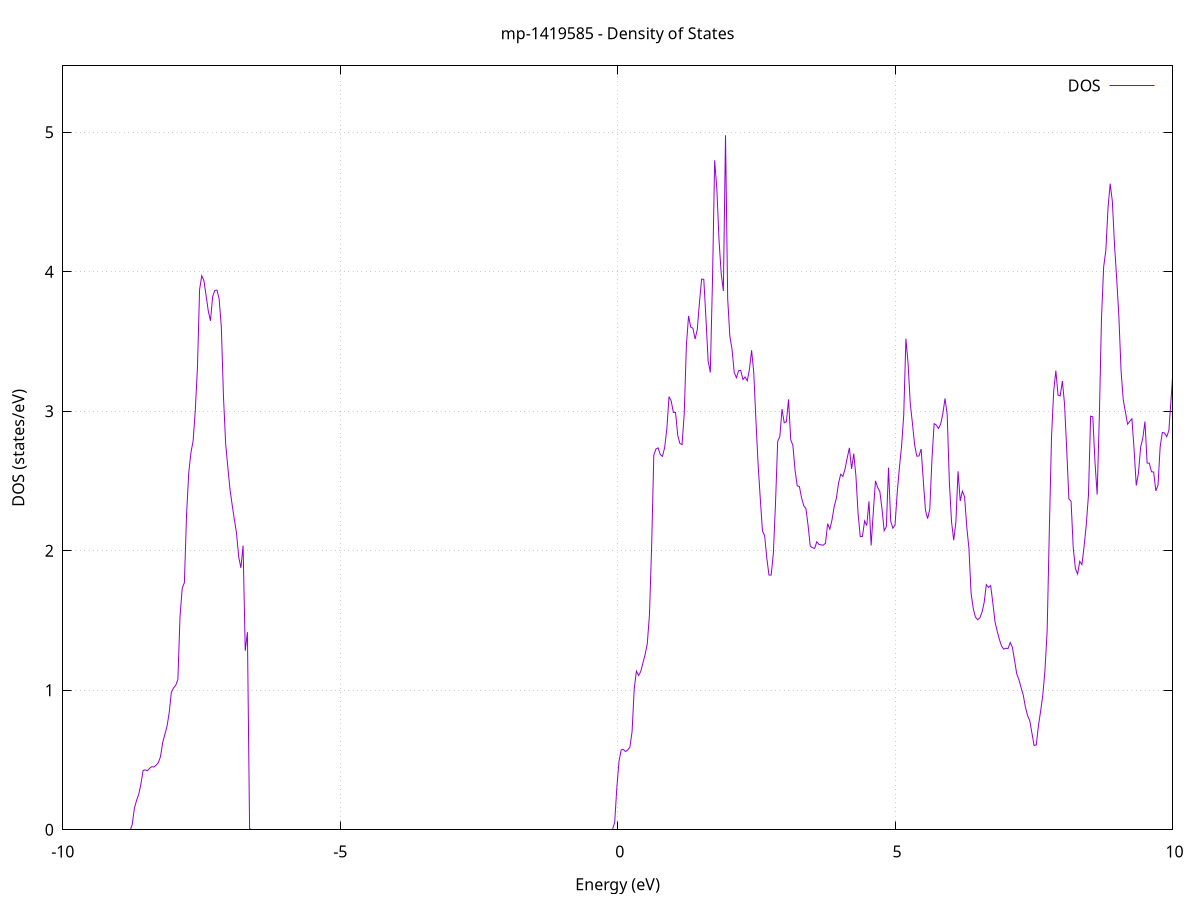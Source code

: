 set title 'mp-1419585 - Density of States'
set xlabel 'Energy (eV)'
set ylabel 'DOS (states/eV)'
set grid
set xrange [-10:10]
set yrange [0:5.475]
set xzeroaxis lt -1
set terminal png size 800,600
set output 'mp-1419585_dos_gnuplot.png'
plot '-' using 1:2 with lines title 'DOS'
-32.640600 0.000000
-32.601500 0.000000
-32.562300 0.000000
-32.523100 0.000000
-32.484000 0.000000
-32.444800 0.000000
-32.405600 0.000000
-32.366500 0.000000
-32.327300 0.000000
-32.288100 0.000000
-32.248900 0.000000
-32.209800 0.000000
-32.170600 0.000000
-32.131400 0.000000
-32.092300 0.000000
-32.053100 0.000000
-32.013900 0.000000
-31.974800 0.000000
-31.935600 0.000000
-31.896400 0.000000
-31.857300 0.000000
-31.818100 0.000000
-31.778900 0.000000
-31.739800 0.000000
-31.700600 0.000000
-31.661400 0.000000
-31.622300 0.000000
-31.583100 0.000000
-31.543900 0.000000
-31.504800 0.000000
-31.465600 0.000000
-31.426400 0.000000
-31.387300 0.000000
-31.348100 0.000000
-31.308900 0.000000
-31.269800 0.000000
-31.230600 0.000000
-31.191400 0.000000
-31.152300 0.000000
-31.113100 0.000000
-31.073900 0.000000
-31.034800 0.000000
-30.995600 0.000000
-30.956400 0.000000
-30.917300 0.000000
-30.878100 0.000000
-30.838900 0.000000
-30.799800 0.000000
-30.760600 0.000000
-30.721400 0.000000
-30.682200 0.000000
-30.643100 0.000000
-30.603900 0.000000
-30.564700 0.000000
-30.525600 0.000000
-30.486400 0.000000
-30.447200 0.000000
-30.408100 0.000000
-30.368900 0.000000
-30.329700 0.000000
-30.290600 0.000000
-30.251400 0.000000
-30.212200 0.000000
-30.173100 0.000000
-30.133900 0.000000
-30.094700 0.000000
-30.055600 0.000000
-30.016400 0.000000
-29.977200 0.000000
-29.938100 0.000000
-29.898900 0.000000
-29.859700 0.000000
-29.820600 0.000000
-29.781400 0.000000
-29.742200 0.000000
-29.703100 0.000000
-29.663900 0.000000
-29.624700 0.000000
-29.585600 0.000000
-29.546400 0.000000
-29.507200 0.000000
-29.468100 0.000000
-29.428900 0.000000
-29.389700 0.000000
-29.350600 0.000000
-29.311400 0.000000
-29.272200 0.000000
-29.233100 0.000000
-29.193900 0.000000
-29.154700 0.000000
-29.115500 0.000000
-29.076400 5.449100
-29.037200 4.206300
-28.998000 4.282400
-28.958900 9.126500
-28.919700 15.702300
-28.880500 15.438900
-28.841400 25.569400
-28.802200 13.780600
-28.763000 6.692200
-28.723900 17.387400
-28.684700 11.819900
-28.645500 6.461700
-28.606400 8.630600
-28.567200 8.125100
-28.528000 7.004800
-28.488900 7.208700
-28.449700 9.578500
-28.410500 7.187800
-28.371400 8.306700
-28.332200 8.435400
-28.293000 10.496800
-28.253900 11.407300
-28.214700 10.687500
-28.175500 9.408100
-28.136400 5.912200
-28.097200 5.139300
-28.058000 0.000000
-28.018900 0.000000
-27.979700 0.000000
-27.940500 0.000000
-27.901400 0.000000
-27.862200 14.142500
-27.823000 40.650800
-27.783900 13.779300
-27.744700 0.000000
-27.705500 0.000000
-27.666400 0.000000
-27.627200 0.000000
-27.588000 0.000000
-27.548800 0.000000
-27.509700 0.000000
-27.470500 0.000000
-27.431300 0.000000
-27.392200 0.000000
-27.353000 0.000000
-27.313800 0.000000
-27.274700 0.000000
-27.235500 0.000000
-27.196300 0.000000
-27.157200 0.000000
-27.118000 0.000000
-27.078800 0.000000
-27.039700 0.000000
-27.000500 0.000000
-26.961300 0.000000
-26.922200 0.000000
-26.883000 0.000000
-26.843800 0.000000
-26.804700 0.000000
-26.765500 0.000000
-26.726300 0.000000
-26.687200 0.000000
-26.648000 0.000000
-26.608800 0.000000
-26.569700 0.000000
-26.530500 0.000000
-26.491300 0.000000
-26.452200 0.000000
-26.413000 0.000000
-26.373800 0.000000
-26.334700 0.000000
-26.295500 0.000000
-26.256300 0.000000
-26.217200 0.000000
-26.178000 0.000000
-26.138800 0.000000
-26.099700 0.000000
-26.060500 0.000000
-26.021300 0.000000
-25.982200 0.000000
-25.943000 0.000000
-25.903800 0.000000
-25.864600 0.000000
-25.825500 0.000000
-25.786300 0.000000
-25.747100 0.000000
-25.708000 0.000000
-25.668800 0.000000
-25.629600 0.000000
-25.590500 0.000000
-25.551300 0.000000
-25.512100 0.000000
-25.473000 0.000000
-25.433800 0.000000
-25.394600 0.000000
-25.355500 0.000000
-25.316300 0.000000
-25.277100 0.000000
-25.238000 0.000000
-25.198800 0.000000
-25.159600 0.000000
-25.120500 0.000000
-25.081300 0.000000
-25.042100 0.000000
-25.003000 0.000000
-24.963800 0.000000
-24.924600 0.000000
-24.885500 0.000000
-24.846300 0.000000
-24.807100 0.000000
-24.768000 0.000000
-24.728800 0.000000
-24.689600 0.000000
-24.650500 0.000000
-24.611300 0.000000
-24.572100 0.000000
-24.533000 0.000000
-24.493800 0.000000
-24.454600 0.000000
-24.415500 0.000000
-24.376300 0.000000
-24.337100 0.000000
-24.297900 0.000000
-24.258800 0.000000
-24.219600 0.000000
-24.180400 0.000000
-24.141300 0.000000
-24.102100 0.000000
-24.062900 0.000000
-24.023800 0.000000
-23.984600 0.000000
-23.945400 0.000000
-23.906300 0.000000
-23.867100 0.000000
-23.827900 0.000000
-23.788800 0.000000
-23.749600 0.000000
-23.710400 0.000000
-23.671300 0.000000
-23.632100 0.000000
-23.592900 0.000000
-23.553800 0.000000
-23.514600 0.000000
-23.475400 0.000000
-23.436300 0.000000
-23.397100 0.000000
-23.357900 0.000000
-23.318800 0.000000
-23.279600 0.000000
-23.240400 0.000000
-23.201300 0.000000
-23.162100 0.000000
-23.122900 0.000000
-23.083800 0.000000
-23.044600 0.000000
-23.005400 0.000000
-22.966300 0.000000
-22.927100 0.000000
-22.887900 0.000000
-22.848800 0.000000
-22.809600 0.000000
-22.770400 0.000000
-22.731200 0.000000
-22.692100 0.000000
-22.652900 0.000000
-22.613700 0.000000
-22.574600 0.000000
-22.535400 0.000000
-22.496200 0.000000
-22.457100 0.000000
-22.417900 0.000000
-22.378700 0.000000
-22.339600 0.000000
-22.300400 0.000000
-22.261200 0.000000
-22.222100 0.000000
-22.182900 0.000000
-22.143700 0.000000
-22.104600 0.000000
-22.065400 0.000000
-22.026200 0.000000
-21.987100 0.000000
-21.947900 0.000000
-21.908700 0.000000
-21.869600 0.000000
-21.830400 0.000000
-21.791200 0.000000
-21.752100 0.000000
-21.712900 0.000000
-21.673700 0.000000
-21.634600 0.000000
-21.595400 0.000000
-21.556200 0.000000
-21.517100 0.000000
-21.477900 0.000000
-21.438700 0.000000
-21.399600 0.000000
-21.360400 0.000000
-21.321200 0.000000
-21.282100 0.000000
-21.242900 0.000000
-21.203700 0.000000
-21.164500 0.000000
-21.125400 0.000000
-21.086200 0.000000
-21.047000 0.000000
-21.007900 0.000000
-20.968700 0.000000
-20.929500 0.000000
-20.890400 0.000000
-20.851200 0.000000
-20.812000 0.000000
-20.772900 0.000000
-20.733700 0.000000
-20.694500 0.000000
-20.655400 0.000000
-20.616200 0.000000
-20.577000 0.000000
-20.537900 0.000000
-20.498700 0.000000
-20.459500 0.000000
-20.420400 0.000000
-20.381200 0.000000
-20.342000 0.000000
-20.302900 0.000000
-20.263700 0.000000
-20.224500 0.000000
-20.185400 0.000000
-20.146200 0.000000
-20.107000 0.000000
-20.067900 0.000000
-20.028700 0.000000
-19.989500 0.000000
-19.950400 0.000000
-19.911200 0.000000
-19.872000 0.000000
-19.832900 0.000000
-19.793700 0.000000
-19.754500 0.000000
-19.715400 0.000000
-19.676200 0.000000
-19.637000 0.000000
-19.597900 0.000000
-19.558700 0.000000
-19.519500 0.000000
-19.480300 0.000000
-19.441200 0.000000
-19.402000 0.000000
-19.362800 0.000000
-19.323700 0.000000
-19.284500 0.000000
-19.245300 0.000000
-19.206200 0.000000
-19.167000 0.000000
-19.127800 0.000000
-19.088700 0.000000
-19.049500 0.000000
-19.010300 0.000000
-18.971200 0.000000
-18.932000 0.000000
-18.892800 0.000000
-18.853700 0.000000
-18.814500 0.000000
-18.775300 0.000000
-18.736200 0.000000
-18.697000 0.000000
-18.657800 0.000000
-18.618700 0.000000
-18.579500 0.000000
-18.540300 0.000000
-18.501200 0.000000
-18.462000 0.000000
-18.422800 0.000000
-18.383700 0.000000
-18.344500 0.000000
-18.305300 0.000000
-18.266200 0.000000
-18.227000 0.000000
-18.187800 0.000000
-18.148700 0.000000
-18.109500 0.000000
-18.070300 0.000000
-18.031200 0.000000
-17.992000 0.000000
-17.952800 0.000000
-17.913600 0.000000
-17.874500 0.000000
-17.835300 0.000000
-17.796100 0.000000
-17.757000 0.000000
-17.717800 0.000000
-17.678600 0.000000
-17.639500 0.000000
-17.600300 0.000000
-17.561100 0.000000
-17.522000 0.000000
-17.482800 0.000000
-17.443600 0.000000
-17.404500 0.000000
-17.365300 0.000000
-17.326100 0.000000
-17.287000 0.000000
-17.247800 0.000000
-17.208600 0.000000
-17.169500 0.000000
-17.130300 0.000000
-17.091100 0.000000
-17.052000 0.000000
-17.012800 0.000000
-16.973600 0.000000
-16.934500 0.000000
-16.895300 0.000000
-16.856100 0.000000
-16.817000 0.000000
-16.777800 0.000000
-16.738600 0.000000
-16.699500 0.000000
-16.660300 0.000000
-16.621100 0.000000
-16.582000 0.000000
-16.542800 0.000000
-16.503600 0.000000
-16.464500 0.000000
-16.425300 0.000000
-16.386100 0.000000
-16.346900 0.000000
-16.307800 0.000000
-16.268600 0.000000
-16.229400 0.000000
-16.190300 0.000000
-16.151100 0.000000
-16.111900 0.000000
-16.072800 0.000000
-16.033600 0.000000
-15.994400 0.000000
-15.955300 0.000000
-15.916100 0.000000
-15.876900 0.000000
-15.837800 0.000000
-15.798600 0.000000
-15.759400 0.000000
-15.720300 0.000000
-15.681100 0.000000
-15.641900 0.000000
-15.602800 0.000000
-15.563600 0.000000
-15.524400 0.000000
-15.485300 0.000000
-15.446100 0.000000
-15.406900 0.000000
-15.367800 0.000000
-15.328600 0.000000
-15.289400 0.000000
-15.250300 0.000000
-15.211100 0.000000
-15.171900 0.000000
-15.132800 0.000000
-15.093600 0.000000
-15.054400 0.000000
-15.015300 0.000000
-14.976100 0.000000
-14.936900 0.000000
-14.897800 0.000000
-14.858600 0.000000
-14.819400 0.000000
-14.780300 0.000000
-14.741100 0.000000
-14.701900 0.000000
-14.662700 0.000000
-14.623600 0.000000
-14.584400 0.000000
-14.545200 0.000000
-14.506100 0.000000
-14.466900 0.000000
-14.427700 0.000000
-14.388600 0.000000
-14.349400 0.000000
-14.310200 0.000000
-14.271100 0.000000
-14.231900 0.000000
-14.192700 0.000000
-14.153600 0.000000
-14.114400 0.000000
-14.075200 0.000000
-14.036100 0.000000
-13.996900 0.000000
-13.957700 0.000000
-13.918600 0.000000
-13.879400 0.000000
-13.840200 0.000000
-13.801100 0.000000
-13.761900 0.000000
-13.722700 0.000000
-13.683600 0.000000
-13.644400 0.000000
-13.605200 0.000000
-13.566100 0.000000
-13.526900 0.000000
-13.487700 0.000000
-13.448600 0.000000
-13.409400 0.000000
-13.370200 0.000000
-13.331100 0.000000
-13.291900 0.000000
-13.252700 0.000000
-13.213600 0.000000
-13.174400 0.000000
-13.135200 0.000000
-13.096000 0.000000
-13.056900 0.000000
-13.017700 0.000000
-12.978500 0.000000
-12.939400 0.000000
-12.900200 0.000000
-12.861000 0.000000
-12.821900 0.000000
-12.782700 0.000000
-12.743500 0.000000
-12.704400 0.000000
-12.665200 0.000000
-12.626000 0.000000
-12.586900 0.000000
-12.547700 0.000000
-12.508500 0.000000
-12.469400 0.000000
-12.430200 0.000000
-12.391000 0.000000
-12.351900 0.000000
-12.312700 0.000000
-12.273500 0.000000
-12.234400 0.000000
-12.195200 0.000000
-12.156000 0.000000
-12.116900 0.000000
-12.077700 0.000000
-12.038500 0.000000
-11.999400 0.000000
-11.960200 0.000000
-11.921000 0.000000
-11.881900 0.000000
-11.842700 0.000000
-11.803500 0.000000
-11.764400 0.000000
-11.725200 0.000000
-11.686000 0.000000
-11.646900 0.000000
-11.607700 0.000000
-11.568500 0.000000
-11.529300 0.000000
-11.490200 0.000000
-11.451000 0.000000
-11.411800 0.000000
-11.372700 0.000000
-11.333500 0.000000
-11.294300 0.000000
-11.255200 0.000000
-11.216000 0.000000
-11.176800 0.000000
-11.137700 0.000000
-11.098500 0.000000
-11.059300 0.000000
-11.020200 0.000000
-10.981000 0.000000
-10.941800 0.000000
-10.902700 0.000000
-10.863500 0.000000
-10.824300 0.000000
-10.785200 0.000000
-10.746000 0.000000
-10.706800 0.000000
-10.667700 0.000000
-10.628500 0.000000
-10.589300 0.000000
-10.550200 0.000000
-10.511000 0.000000
-10.471800 0.000000
-10.432700 0.000000
-10.393500 0.000000
-10.354300 0.000000
-10.315200 0.000000
-10.276000 0.000000
-10.236800 0.000000
-10.197700 0.000000
-10.158500 0.000000
-10.119300 0.000000
-10.080200 0.000000
-10.041000 0.000000
-10.001800 0.000000
-9.962600 0.000000
-9.923500 0.000000
-9.884300 0.000000
-9.845100 0.000000
-9.806000 0.000000
-9.766800 0.000000
-9.727600 0.000000
-9.688500 0.000000
-9.649300 0.000000
-9.610100 0.000000
-9.571000 0.000000
-9.531800 0.000000
-9.492600 0.000000
-9.453500 0.000000
-9.414300 0.000000
-9.375100 0.000000
-9.336000 0.000000
-9.296800 0.000000
-9.257600 0.000000
-9.218500 0.000000
-9.179300 0.000000
-9.140100 0.000000
-9.101000 0.000000
-9.061800 0.000000
-9.022600 0.000000
-8.983500 0.000000
-8.944300 0.000000
-8.905100 0.000000
-8.866000 0.000000
-8.826800 0.000000
-8.787600 0.000000
-8.748500 0.038700
-8.709300 0.154900
-8.670100 0.210500
-8.631000 0.254900
-8.591800 0.327900
-8.552600 0.425600
-8.513500 0.429000
-8.474300 0.423000
-8.435100 0.440600
-8.396000 0.452100
-8.356800 0.450100
-8.317600 0.463000
-8.278400 0.480900
-8.239300 0.523400
-8.200100 0.625300
-8.160900 0.682700
-8.121800 0.741200
-8.082600 0.837800
-8.043400 0.986000
-8.004300 1.015100
-7.965100 1.035300
-7.925900 1.077100
-7.886800 1.531400
-7.847600 1.730800
-7.808400 1.771200
-7.769300 2.260900
-7.730100 2.558600
-7.690900 2.702500
-7.651800 2.785200
-7.612600 3.001200
-7.573400 3.308900
-7.534300 3.873900
-7.495100 3.971100
-7.455900 3.934300
-7.416800 3.828100
-7.377600 3.717200
-7.338400 3.648000
-7.299300 3.821400
-7.260100 3.865500
-7.220900 3.868200
-7.181800 3.804200
-7.142600 3.601000
-7.103400 3.098100
-7.064300 2.764000
-7.025100 2.596500
-6.985900 2.437300
-6.946800 2.326900
-6.907600 2.222200
-6.868400 2.123200
-6.829300 1.955700
-6.790100 1.876100
-6.750900 2.036900
-6.711700 1.283000
-6.672600 1.416600
-6.633400 0.007900
-6.594200 0.000000
-6.555100 0.000000
-6.515900 0.000000
-6.476700 0.000000
-6.437600 0.000000
-6.398400 0.000000
-6.359200 0.000000
-6.320100 0.000000
-6.280900 0.000000
-6.241700 0.000000
-6.202600 0.000000
-6.163400 0.000000
-6.124200 0.000000
-6.085100 0.000000
-6.045900 0.000000
-6.006700 0.000000
-5.967600 0.000000
-5.928400 0.000000
-5.889200 0.000000
-5.850100 0.000000
-5.810900 0.000000
-5.771700 0.000000
-5.732600 0.000000
-5.693400 0.000000
-5.654200 0.000000
-5.615100 0.000000
-5.575900 0.000000
-5.536700 0.000000
-5.497600 0.000000
-5.458400 0.000000
-5.419200 0.000000
-5.380100 0.000000
-5.340900 0.000000
-5.301700 0.000000
-5.262600 0.000000
-5.223400 0.000000
-5.184200 0.000000
-5.145000 0.000000
-5.105900 0.000000
-5.066700 0.000000
-5.027500 0.000000
-4.988400 0.000000
-4.949200 0.000000
-4.910000 0.000000
-4.870900 0.000000
-4.831700 0.000000
-4.792500 0.000000
-4.753400 0.000000
-4.714200 0.000000
-4.675000 0.000000
-4.635900 0.000000
-4.596700 0.000000
-4.557500 0.000000
-4.518400 0.000000
-4.479200 0.000000
-4.440000 0.000000
-4.400900 0.000000
-4.361700 0.000000
-4.322500 0.000000
-4.283400 0.000000
-4.244200 0.000000
-4.205000 0.000000
-4.165900 0.000000
-4.126700 0.000000
-4.087500 0.000000
-4.048400 0.000000
-4.009200 0.000000
-3.970000 0.000000
-3.930900 0.000000
-3.891700 0.000000
-3.852500 0.000000
-3.813400 0.000000
-3.774200 0.000000
-3.735000 0.000000
-3.695900 0.000000
-3.656700 0.000000
-3.617500 0.000000
-3.578300 0.000000
-3.539200 0.000000
-3.500000 0.000000
-3.460800 0.000000
-3.421700 0.000000
-3.382500 0.000000
-3.343300 0.000000
-3.304200 0.000000
-3.265000 0.000000
-3.225800 0.000000
-3.186700 0.000000
-3.147500 0.000000
-3.108300 0.000000
-3.069200 0.000000
-3.030000 0.000000
-2.990800 0.000000
-2.951700 0.000000
-2.912500 0.000000
-2.873300 0.000000
-2.834200 0.000000
-2.795000 0.000000
-2.755800 0.000000
-2.716700 0.000000
-2.677500 0.000000
-2.638300 0.000000
-2.599200 0.000000
-2.560000 0.000000
-2.520800 0.000000
-2.481700 0.000000
-2.442500 0.000000
-2.403300 0.000000
-2.364200 0.000000
-2.325000 0.000000
-2.285800 0.000000
-2.246700 0.000000
-2.207500 0.000000
-2.168300 0.000000
-2.129200 0.000000
-2.090000 0.000000
-2.050800 0.000000
-2.011700 0.000000
-1.972500 0.000000
-1.933300 0.000000
-1.894100 0.000000
-1.855000 0.000000
-1.815800 0.000000
-1.776600 0.000000
-1.737500 0.000000
-1.698300 0.000000
-1.659100 0.000000
-1.620000 0.000000
-1.580800 0.000000
-1.541600 0.000000
-1.502500 0.000000
-1.463300 0.000000
-1.424100 0.000000
-1.385000 0.000000
-1.345800 0.000000
-1.306600 0.000000
-1.267500 0.000000
-1.228300 0.000000
-1.189100 0.000000
-1.150000 0.000000
-1.110800 0.000000
-1.071600 0.000000
-1.032500 0.000000
-0.993300 0.000000
-0.954100 0.000000
-0.915000 0.000000
-0.875800 0.000000
-0.836600 0.000000
-0.797500 0.000000
-0.758300 0.000000
-0.719100 0.000000
-0.680000 0.000000
-0.640800 0.000000
-0.601600 0.000000
-0.562500 0.000000
-0.523300 0.000000
-0.484100 0.000000
-0.445000 0.000000
-0.405800 0.000000
-0.366600 0.000000
-0.327400 0.000000
-0.288300 0.000000
-0.249100 0.000000
-0.209900 0.000000
-0.170800 0.000000
-0.131600 0.000000
-0.092400 0.000000
-0.053300 0.053200
-0.014100 0.304000
0.025100 0.492000
0.064200 0.573200
0.103400 0.575500
0.142600 0.560300
0.181700 0.572700
0.220900 0.592300
0.260100 0.703200
0.299200 1.013900
0.338400 1.137100
0.377600 1.105800
0.416700 1.134500
0.455900 1.196500
0.495100 1.256000
0.534200 1.334200
0.573400 1.542300
0.612600 2.031400
0.651700 2.684900
0.690900 2.730100
0.730100 2.737000
0.769200 2.688500
0.808400 2.676300
0.847600 2.741000
0.886700 2.874200
0.925900 3.104700
0.965100 3.072900
1.004200 2.990800
1.043400 2.991300
1.082600 2.827600
1.121700 2.768900
1.160900 2.760700
1.200100 2.984300
1.239300 3.476000
1.278400 3.682900
1.317600 3.602800
1.356800 3.594700
1.395900 3.517300
1.435100 3.584600
1.474300 3.778500
1.513400 3.947200
1.552600 3.944400
1.591800 3.662100
1.630900 3.360600
1.670100 3.277900
1.709300 3.935800
1.748400 4.797800
1.787600 4.596400
1.826800 4.227200
1.865900 3.989300
1.905100 3.861900
1.944300 4.977500
1.983400 3.804300
2.022600 3.537900
2.061800 3.442200
2.100900 3.277900
2.140100 3.239900
2.179300 3.289600
2.218400 3.293200
2.257600 3.227200
2.296800 3.245600
2.335900 3.218100
2.375100 3.300100
2.414300 3.436900
2.453400 3.275300
2.492600 2.932500
2.531800 2.616400
2.570900 2.371500
2.610100 2.141100
2.649300 2.108000
2.688400 1.947100
2.727600 1.825500
2.766800 1.825700
2.806000 1.978500
2.845100 2.340700
2.884300 2.783500
2.923500 2.819200
2.962600 3.015500
3.001800 2.917100
3.041000 2.924300
3.080100 3.084700
3.119300 2.795100
3.158500 2.754900
3.197600 2.575400
3.236800 2.465300
3.276000 2.459500
3.315100 2.378700
3.354300 2.322800
3.393500 2.301700
3.432600 2.179600
3.471800 2.031200
3.511000 2.022200
3.550100 2.016300
3.589300 2.064200
3.628500 2.045500
3.667600 2.041500
3.706800 2.040200
3.746000 2.053400
3.785100 2.194200
3.824300 2.154300
3.863500 2.221800
3.902600 2.315700
3.941800 2.376000
3.981000 2.484300
4.020100 2.548100
4.059300 2.533000
4.098500 2.586400
4.137600 2.665400
4.176800 2.737400
4.216000 2.586600
4.255100 2.695800
4.294300 2.536400
4.333500 2.266100
4.372600 2.100600
4.411800 2.102700
4.451000 2.213600
4.490200 2.179900
4.529300 2.354200
4.568500 2.037900
4.607700 2.278900
4.646800 2.500900
4.686000 2.453200
4.725200 2.425300
4.764300 2.301200
4.803500 2.143300
4.842700 2.172400
4.881800 2.594900
4.921000 2.212800
4.960200 2.161300
4.999300 2.185100
5.038500 2.414100
5.077700 2.594100
5.116800 2.748100
5.156000 2.972800
5.195200 3.520000
5.234300 3.342500
5.273500 3.056100
5.312700 2.914000
5.351800 2.761700
5.391000 2.677700
5.430200 2.679100
5.469300 2.729200
5.508500 2.504500
5.547700 2.290700
5.586800 2.229700
5.626000 2.299700
5.665200 2.659600
5.704300 2.911100
5.743500 2.900600
5.782700 2.876200
5.821800 2.908400
5.861000 2.982300
5.900200 3.091300
5.939300 2.975200
5.978500 2.492400
6.017700 2.207500
6.056900 2.074700
6.096000 2.204600
6.135200 2.569300
6.174400 2.356600
6.213500 2.427200
6.252700 2.387000
6.291900 2.172500
6.331000 2.017000
6.370200 1.693800
6.409400 1.584900
6.448500 1.524500
6.487700 1.505300
6.526900 1.517700
6.566000 1.558300
6.605200 1.628100
6.644400 1.756700
6.683500 1.737000
6.722700 1.750500
6.761900 1.627000
6.801000 1.490800
6.840200 1.423500
6.879400 1.365400
6.918500 1.317200
6.957700 1.294600
6.996900 1.301200
7.036000 1.298800
7.075200 1.342400
7.114400 1.307600
7.153500 1.213900
7.192700 1.117900
7.231900 1.076400
7.271000 1.018700
7.310200 0.965600
7.349400 0.878300
7.388500 0.817900
7.427700 0.781700
7.466900 0.692500
7.506000 0.603400
7.545200 0.608800
7.584400 0.747700
7.623600 0.850900
7.662700 0.965600
7.701900 1.146800
7.741100 1.426400
7.780200 2.146500
7.819400 2.810900
7.858600 3.142500
7.897700 3.290800
7.936900 3.115300
7.976100 3.110100
8.015200 3.216200
8.054400 3.050200
8.093600 2.725000
8.132700 2.370800
8.171900 2.354400
8.211100 2.020900
8.250200 1.872000
8.289400 1.832800
8.328600 1.923900
8.367700 1.900400
8.406900 2.031200
8.446100 2.186600
8.485200 2.397000
8.524400 2.964600
8.563600 2.960300
8.602700 2.637400
8.641900 2.403200
8.681100 2.954600
8.720200 3.665500
8.759400 4.034100
8.798600 4.152600
8.837700 4.455000
8.876900 4.630800
8.916100 4.503200
8.955200 4.191500
8.994400 3.947600
9.033600 3.678800
9.072700 3.290800
9.111900 3.084100
9.151100 2.994000
9.190300 2.906900
9.229400 2.927100
9.268600 2.946300
9.307800 2.724900
9.346900 2.467500
9.386100 2.555500
9.425300 2.741900
9.464400 2.804700
9.503600 2.925900
9.542800 2.628500
9.581900 2.627400
9.621100 2.566000
9.660300 2.564500
9.699400 2.428500
9.738600 2.469100
9.777800 2.745100
9.816900 2.847400
9.856100 2.844000
9.895300 2.817000
9.934400 2.860400
9.973600 3.083000
10.012800 3.312500
10.051900 3.402800
10.091100 3.472200
10.130300 3.588700
10.169400 3.611800
10.208600 3.685000
10.247800 3.779400
10.286900 3.716200
10.326100 3.656900
10.365300 3.618300
10.404400 3.488200
10.443600 3.425500
10.482800 2.794800
10.521900 3.028500
10.561100 3.064000
10.600300 2.789900
10.639400 2.819800
10.678600 2.988300
10.717800 3.178100
10.756900 3.082400
10.796100 2.840100
10.835300 2.673100
10.874500 2.321100
10.913600 2.346800
10.952800 2.132900
10.992000 2.177600
11.031100 2.497800
11.070300 2.328600
11.109500 2.167800
11.148600 1.976500
11.187800 1.576200
11.227000 1.392700
11.266100 1.382300
11.305300 1.419700
11.344500 1.356500
11.383600 1.303800
11.422800 1.258700
11.462000 1.200400
11.501100 1.211700
11.540300 1.305500
11.579500 1.337900
11.618600 1.368400
11.657800 1.356200
11.697000 1.422400
11.736100 1.284000
11.775300 1.270300
11.814500 1.277900
11.853600 1.336600
11.892800 1.420200
11.932000 1.529700
11.971100 1.642100
12.010300 1.826800
12.049500 2.193500
12.088600 2.396000
12.127800 2.520300
12.167000 2.643900
12.206100 2.812300
12.245300 2.974800
12.284500 3.428700
12.323600 3.296800
12.362800 3.190800
12.402000 3.089900
12.441200 3.019400
12.480300 2.981700
12.519500 2.907300
12.558700 2.938300
12.597800 2.809000
12.637000 2.804700
12.676200 2.699100
12.715300 1.943800
12.754500 1.861300
12.793700 1.841300
12.832800 1.842700
12.872000 2.045900
12.911200 2.238800
12.950300 2.333600
12.989500 2.482200
13.028700 2.461600
13.067800 2.405600
13.107000 2.426900
13.146200 2.445800
13.185300 2.645900
13.224500 2.437400
13.263700 2.091400
13.302800 1.995700
13.342000 1.992200
13.381200 1.639100
13.420300 1.504900
13.459500 1.378800
13.498700 1.290300
13.537800 1.250700
13.577000 1.082000
13.616200 1.151300
13.655300 0.745000
13.694500 0.507100
13.733700 0.481600
13.772800 0.456200
13.812000 0.430900
13.851200 0.406200
13.890300 0.379300
13.929500 0.343800
13.968700 0.306200
14.007900 0.298500
14.047000 0.293200
14.086200 0.288100
14.125400 0.283200
14.164500 0.278500
14.203700 0.274000
14.242900 0.269400
14.282000 0.264700
14.321200 0.260100
14.360400 0.255500
14.399500 0.250800
14.438700 0.246200
14.477900 0.241200
14.517000 0.235800
14.556200 0.228900
14.595400 0.223400
14.634500 0.219000
14.673700 0.216700
14.712900 0.214800
14.752000 0.212900
14.791200 0.211000
14.830400 0.209000
14.869500 0.207000
14.908700 0.205000
14.947900 0.202800
14.987000 0.202000
15.026200 0.205400
15.065400 0.213300
15.104500 0.222700
15.143700 0.229700
15.182900 0.234300
15.222000 0.239000
15.261200 0.252400
15.300400 0.270400
15.339500 0.283900
15.378700 0.298200
15.417900 0.313300
15.457000 0.328400
15.496200 0.343400
15.535400 0.355600
15.574600 0.363800
15.613700 0.380900
15.652900 0.398600
15.692100 0.411000
15.731200 0.417700
15.770400 0.422900
15.809600 0.428900
15.848700 0.434200
15.887900 0.438300
15.927100 0.443200
15.966200 0.450000
16.005400 0.457400
16.044600 0.465500
16.083700 0.473900
16.122900 0.483300
16.162100 0.492800
16.201200 0.502100
16.240400 0.512600
16.279600 0.523600
16.318700 0.534400
16.357900 0.545200
16.397100 0.556300
16.436200 0.567600
16.475400 0.579100
16.514600 0.591100
16.553700 0.604600
16.592900 0.621000
16.632100 0.642300
16.671200 0.666500
16.710400 0.692600
16.749600 0.720000
16.788700 0.749000
16.827900 0.780000
16.867100 0.827600
16.906200 0.857100
16.945400 0.865600
16.984600 0.878800
17.023700 0.909500
17.062900 0.909300
17.102100 0.921900
17.141200 0.956500
17.180400 0.998200
17.219600 1.044500
17.258800 1.033500
17.297900 0.969300
17.337100 0.921300
17.376300 0.920200
17.415400 0.899900
17.454600 0.896600
17.493800 0.896700
17.532900 0.896100
17.572100 0.942200
17.611300 1.040000
17.650400 1.124800
17.689600 1.090800
17.728800 0.989400
17.767900 0.914600
17.807100 0.882400
17.846300 0.927200
17.885400 1.102100
17.924600 1.754400
17.963800 1.484100
18.002900 1.401300
18.042100 1.485600
18.081300 1.483500
18.120400 1.442400
18.159600 1.419400
18.198800 1.340700
18.237900 1.171100
18.277100 1.108000
18.316300 1.060100
18.355400 0.989000
18.394600 0.906600
18.433800 0.847700
18.472900 0.813700
18.512100 0.724200
18.551300 0.677500
18.590400 0.654400
18.629600 0.693200
18.668800 0.727900
18.707900 0.683600
18.747100 0.739700
18.786300 0.858400
18.825500 1.057500
18.864600 1.186700
18.903800 1.306800
18.943000 1.448700
18.982100 1.559300
19.021300 1.687800
19.060500 1.857600
19.099600 2.045600
19.138800 2.261500
19.178000 2.391100
19.217100 2.418900
19.256300 2.448000
19.295500 2.408700
19.334600 2.363100
19.373800 2.455400
19.413000 2.700500
19.452100 2.675900
19.491300 2.745700
19.530500 2.669900
19.569600 2.705100
19.608800 2.474900
19.648000 2.285700
19.687100 2.216500
19.726300 2.033000
19.765500 1.947300
19.804600 1.817900
19.843800 1.707900
19.883000 1.688800
19.922100 1.574300
19.961300 1.618900
20.000500 1.713800
20.039600 1.678600
20.078800 1.715200
20.118000 1.817000
20.157100 1.874300
20.196300 2.017600
20.235500 2.244600
20.274600 2.484800
20.313800 2.657200
20.353000 2.623900
20.392200 2.706200
20.431300 2.810000
20.470500 2.928300
20.509700 2.930400
20.548800 2.969900
20.588000 3.067900
20.627200 3.253200
20.666300 3.328200
20.705500 3.278700
20.744700 2.690900
20.783800 2.283600
20.823000 2.245500
20.862200 2.521800
20.901300 2.748200
20.940500 2.749100
20.979700 2.820600
21.018800 2.778900
21.058000 2.407300
21.097200 2.265300
21.136300 2.213000
21.175500 2.136700
21.214700 2.036500
21.253800 1.962600
21.293000 1.844800
21.332200 1.773400
21.371300 1.757100
21.410500 1.771500
21.449700 1.741000
21.488800 1.664200
21.528000 1.646000
21.567200 1.650300
21.606300 1.574900
21.645500 1.519100
21.684700 1.480500
21.723800 1.437600
21.763000 1.402800
21.802200 1.377500
21.841300 1.367000
21.880500 1.383600
21.919700 1.429200
21.958900 1.398000
21.998000 1.344400
22.037200 1.317900
22.076400 1.315000
22.115500 1.326200
22.154700 1.370500
22.193900 1.355900
22.233000 1.353200
22.272200 1.216400
22.311400 1.197800
22.350500 1.189200
22.389700 1.187400
22.428900 1.199900
22.468000 1.255100
22.507200 1.259700
22.546400 1.266500
22.585500 1.273300
22.624700 1.286100
22.663900 1.380200
22.703000 1.447700
22.742200 1.412400
22.781400 1.317300
22.820500 1.252800
22.859700 1.245400
22.898900 1.244400
22.938000 1.240900
22.977200 1.245400
23.016400 1.258900
23.055500 1.293400
23.094700 1.312400
23.133900 1.365300
23.173000 1.439300
23.212200 1.463900
23.251400 1.494100
23.290500 1.562500
23.329700 1.624300
23.368900 1.734500
23.408000 1.913700
23.447200 2.197700
23.486400 2.755200
23.525500 4.086300
23.564700 22.690500
23.603900 3.628000
23.643100 2.740500
23.682200 2.466700
23.721400 2.365000
23.760600 2.368800
23.799700 2.307500
23.838900 2.083700
23.878100 1.927800
23.917200 1.785300
23.956400 1.744000
23.995600 1.725500
24.034700 1.743000
24.073900 1.780500
24.113100 2.032400
24.152200 1.965200
24.191400 1.941000
24.230600 1.948500
24.269700 1.938400
24.308900 1.860000
24.348100 1.787200
24.387200 1.703900
24.426400 1.676900
24.465600 1.547100
24.504700 1.514800
24.543900 1.485300
24.583100 1.455900
24.622200 1.436600
24.661400 1.399100
24.700600 1.362800
24.739700 1.329600
24.778900 1.283300
24.818100 1.236900
24.857200 1.205300
24.896400 1.185900
24.935600 1.166900
24.974700 1.160300
25.013900 1.201700
25.053100 1.235300
25.092200 1.227600
25.131400 1.092900
25.170600 1.030500
25.209800 1.037000
25.248900 1.105300
25.288100 1.233300
25.327300 1.332000
25.366400 1.369200
25.405600 1.346200
25.444800 1.367900
25.483900 1.362300
25.523100 1.361000
25.562300 1.367400
25.601400 1.402100
25.640600 1.415200
25.679800 1.441000
25.718900 1.467000
25.758100 1.489800
25.797300 1.518800
25.836400 1.542800
25.875600 1.619800
25.914800 1.634600
25.953900 1.695500
25.993100 1.712100
26.032300 1.730400
26.071400 1.727700
26.110600 1.683200
26.149800 1.645000
26.188900 1.631100
26.228100 1.619900
26.267300 1.594800
26.306400 1.564000
26.345600 1.560500
26.384800 1.558600
26.423900 1.592400
26.463100 1.666900
26.502300 1.716300
26.541400 1.681800
26.580600 1.693200
26.619800 1.718400
26.658900 1.772800
26.698100 1.757000
26.737300 1.756900
26.776500 1.758100
26.815600 1.706100
26.854800 1.674400
26.894000 1.653500
26.933100 1.590500
26.972300 1.522100
27.011500 1.475900
27.050600 1.453900
27.089800 1.431200
27.129000 1.432300
27.168100 1.334400
27.207300 1.365100
27.246500 1.313400
27.285600 1.268800
27.324800 1.259100
27.364000 1.252100
27.403100 1.344200
27.442300 1.465700
27.481500 1.663500
27.520600 1.651100
27.559800 1.653700
27.599000 1.701900
27.638100 1.731400
27.677300 1.762300
27.716500 1.869300
27.755600 1.935200
27.794800 2.080500
27.834000 2.213000
27.873100 2.339600
27.912300 2.432700
27.951500 2.647200
27.990600 2.610500
28.029800 2.676400
28.069000 2.666800
28.108100 2.743900
28.147300 2.684700
28.186500 2.503200
28.225600 2.437200
28.264800 2.245500
28.304000 2.011300
28.343200 1.904200
28.382300 1.878200
28.421500 1.804900
28.460700 1.719100
28.499800 1.670300
28.539000 1.653100
28.578200 1.581200
28.617300 1.571000
28.656500 1.543400
28.695700 1.529100
28.734800 1.498500
28.774000 1.456800
28.813200 1.466300
28.852300 1.499400
28.891500 1.575200
28.930700 1.669000
28.969800 1.755900
29.009000 1.665300
29.048200 1.637600
29.087300 1.643700
29.126500 1.559600
29.165700 1.540500
29.204800 1.502200
29.244000 1.527600
29.283200 1.568100
29.322300 1.666200
29.361500 1.824500
29.400700 2.101300
29.439800 2.089900
29.479000 2.021500
29.518200 1.878300
29.557300 1.706200
29.596500 1.670600
29.635700 1.667800
29.674800 1.660700
29.714000 1.693100
29.753200 1.725900
29.792300 1.788300
29.831500 1.840900
29.870700 1.923900
29.909800 2.032800
29.949000 2.184800
29.988200 2.329500
30.027400 2.448900
30.066500 2.529400
30.105700 2.647500
30.144900 2.692900
30.184000 2.549800
30.223200 2.576000
30.262400 2.598400
30.301500 2.522500
30.340700 2.569000
30.379900 2.612800
30.419000 2.651200
30.458200 2.439800
30.497400 2.075500
30.536500 1.917300
30.575700 2.022100
30.614900 2.252500
30.654000 2.185200
30.693200 2.117400
30.732400 2.156600
30.771500 2.364200
30.810700 2.141900
30.849900 2.101500
30.889000 2.147100
30.928200 2.277300
30.967400 2.259300
31.006500 2.329200
31.045700 2.342100
31.084900 2.373600
31.124000 2.401400
31.163200 2.439800
31.202400 2.508100
31.241500 2.468800
31.280700 2.302500
31.319900 2.258200
31.359000 2.299800
31.398200 2.275400
31.437400 2.190200
31.476500 2.164500
31.515700 2.148700
31.554900 2.149500
31.594100 2.104700
31.633200 2.071400
31.672400 2.097700
31.711600 2.144400
31.750700 2.122600
31.789900 2.098100
31.829100 2.061400
31.868200 2.053000
31.907400 2.069200
31.946600 2.011200
31.985700 1.835100
32.024900 1.756500
32.064100 1.648800
32.103200 1.631900
32.142400 1.652400
32.181600 1.716700
32.220700 1.768500
32.259900 1.802700
32.299100 1.899600
32.338200 1.968400
32.377400 2.005600
32.416600 2.056500
32.455700 2.076900
32.494900 2.025200
32.534100 1.904800
32.573200 1.790600
32.612400 1.813600
32.651600 1.803600
32.690700 1.776300
32.729900 1.751000
32.769100 1.728000
32.808200 1.682100
32.847400 1.583000
32.886600 1.465200
32.925700 1.399000
32.964900 1.344100
33.004100 1.212500
33.043200 1.154400
33.082400 1.135200
33.121600 1.112500
33.160800 1.095600
33.199900 1.153000
33.239100 1.238000
33.278300 1.434300
33.317400 1.680000
33.356600 1.781100
33.395800 1.719400
33.434900 1.704800
33.474100 1.672600
33.513300 1.653900
33.552400 1.660100
33.591600 1.669600
33.630800 1.685600
33.669900 1.738300
33.709100 1.797800
33.748300 1.788500
33.787400 1.791000
33.826600 1.855500
33.865800 1.814700
33.904900 1.799800
33.944100 1.809400
33.983300 1.803200
34.022400 1.806200
34.061600 1.831400
34.100800 1.869500
34.139900 1.916800
34.179100 1.894100
34.218300 1.903000
34.257400 1.842400
34.296600 1.778600
34.335800 1.765800
34.374900 1.748200
34.414100 1.728000
34.453300 1.719000
34.492400 1.722700
34.531600 1.733200
34.570800 1.741700
34.609900 1.720000
34.649100 1.704500
34.688300 1.684600
34.727400 1.798200
34.766600 1.867600
34.805800 1.874300
34.845000 1.867800
34.884100 1.911700
34.923300 1.950900
34.962500 2.012700
35.001600 2.087500
35.040800 2.113900
35.080000 2.084400
35.119100 2.048800
35.158300 1.994500
35.197500 2.008400
35.236600 2.043200
35.275800 2.055100
35.315000 2.074500
35.354100 2.104100
35.393300 2.181800
35.432500 2.192600
35.471600 2.099700
35.510800 1.867900
35.550000 1.683300
35.589100 1.597900
35.628300 1.560000
35.667500 1.590000
35.706600 1.575100
35.745800 1.590500
35.785000 1.608600
35.824100 1.638700
35.863300 1.655100
35.902500 1.699900
35.941600 1.706400
35.980800 1.737300
36.020000 1.789800
36.059100 1.818300
36.098300 1.804200
36.137500 1.752500
36.176600 1.751600
36.215800 1.752800
36.255000 1.753200
36.294100 1.785400
36.333300 1.878500
36.372500 1.980500
36.411700 2.059900
36.450800 2.171700
36.490000 2.260100
36.529200 2.343300
36.568300 2.474200
36.607500 2.403500
36.646700 2.372100
36.685800 2.335300
36.725000 2.274000
36.764200 2.276700
36.803300 2.358700
36.842500 2.420500
36.881700 2.412000
36.920800 2.422500
36.960000 2.301800
36.999200 2.250800
37.038300 2.229300
37.077500 2.205000
37.116700 2.167200
37.155800 2.222000
37.195000 2.285800
37.234200 2.231000
37.273300 2.125300
37.312500 2.076700
37.351700 2.093900
37.390800 2.127300
37.430000 2.130200
37.469200 2.175500
37.508300 2.141300
37.547500 2.088500
37.586700 2.026900
37.625800 1.976000
37.665000 1.991300
37.704200 2.062700
37.743300 2.024100
37.782500 1.955200
37.821700 1.887400
37.860800 1.831800
37.900000 1.747500
37.939200 1.780900
37.978400 1.890200
38.017500 2.002600
38.056700 2.161500
38.095900 2.345000
38.135000 2.429900
38.174200 2.525800
38.213400 2.652800
38.252500 2.716700
38.291700 2.746100
38.330900 2.703000
38.370000 2.568900
38.409200 2.502500
38.448400 2.454400
38.487500 2.387100
38.526700 2.377800
38.565900 2.332800
38.605000 2.281800
38.644200 2.212000
38.683400 2.186700
38.722500 2.138000
38.761700 2.124400
38.800900 2.162400
38.840000 2.215500
38.879200 2.346300
38.918400 2.500700
38.957500 2.668000
38.996700 2.807000
39.035900 2.845300
39.075000 2.861700
39.114200 2.621300
39.153400 2.468600
39.192500 2.285200
39.231700 2.115000
39.270900 1.994300
39.310000 1.904000
39.349200 1.830100
39.388400 1.760900
39.427500 1.673300
39.466700 1.495200
39.505900 1.346200
39.545100 1.268200
39.584200 1.220900
39.623400 1.122300
39.662600 0.992200
39.701700 0.875000
39.740900 0.782700
39.780100 0.714100
39.819200 0.643800
39.858400 0.565800
39.897600 0.511100
39.936700 0.486400
39.975900 0.464900
40.015100 0.447500
40.054200 0.430900
40.093400 0.414800
40.132600 0.405600
40.171700 0.396800
40.210900 0.389000
40.250100 0.385200
40.289200 0.376800
40.328400 0.374100
40.367600 0.395600
40.406700 0.413800
40.445900 0.418600
40.485100 0.416000
40.524200 0.414000
40.563400 0.422200
40.602600 0.447600
40.641700 0.438400
40.680900 0.428300
40.720100 0.423900
40.759200 0.414200
40.798400 0.405400
40.837600 0.391900
40.876700 0.375800
40.915900 0.358900
40.955100 0.348000
40.994200 0.338300
41.033400 0.339500
41.072600 0.320700
41.111700 0.294800
41.150900 0.283000
41.190100 0.273300
41.229300 0.264600
41.268400 0.262600
41.307600 0.260400
41.346800 0.254700
41.385900 0.253700
41.425100 0.240500
41.464300 0.221000
41.503400 0.199800
41.542600 0.186900
41.581800 0.174900
41.620900 0.160700
41.660100 0.140300
41.699300 0.110400
41.738400 0.092600
41.777600 0.078800
41.816800 0.066500
41.855900 0.055600
41.895100 0.046000
41.934300 0.036900
41.973400 0.024800
42.012600 0.015100
42.051800 0.007800
42.090900 0.002700
42.130100 0.000100
42.169300 0.000000
42.208400 0.000000
42.247600 0.000000
42.286800 0.000000
42.325900 0.000000
42.365100 0.000000
42.404300 0.000000
42.443400 0.000000
42.482600 0.000000
42.521800 0.000000
42.560900 0.000000
42.600100 0.000000
42.639300 0.000000
42.678400 0.000000
42.717600 0.000000
42.756800 0.000000
42.796000 0.000000
42.835100 0.000000
42.874300 0.000000
42.913500 0.000000
42.952600 0.000000
42.991800 0.000000
43.031000 0.000000
43.070100 0.000000
43.109300 0.000000
43.148500 0.000000
43.187600 0.000000
43.226800 0.000000
43.266000 0.000000
43.305100 0.000000
43.344300 0.000000
43.383500 0.000000
43.422600 0.000000
43.461800 0.000000
43.501000 0.000000
43.540100 0.000000
43.579300 0.000000
43.618500 0.000000
43.657600 0.000000
43.696800 0.000000
43.736000 0.000000
43.775100 0.000000
43.814300 0.000000
43.853500 0.000000
43.892600 0.000000
43.931800 0.000000
43.971000 0.000000
44.010100 0.000000
44.049300 0.000000
44.088500 0.000000
44.127600 0.000000
44.166800 0.000000
44.206000 0.000000
44.245100 0.000000
44.284300 0.000000
44.323500 0.000000
44.362700 0.000000
44.401800 0.000000
44.441000 0.000000
44.480200 0.000000
44.519300 0.000000
44.558500 0.000000
44.597700 0.000000
44.636800 0.000000
44.676000 0.000000
44.715200 0.000000
44.754300 0.000000
44.793500 0.000000
44.832700 0.000000
44.871800 0.000000
44.911000 0.000000
44.950200 0.000000
44.989300 0.000000
45.028500 0.000000
45.067700 0.000000
45.106800 0.000000
45.146000 0.000000
45.185200 0.000000
45.224300 0.000000
45.263500 0.000000
45.302700 0.000000
45.341800 0.000000
45.381000 0.000000
45.420200 0.000000
45.459300 0.000000
45.498500 0.000000
45.537700 0.000000
45.576800 0.000000
45.616000 0.000000
45.655200 0.000000
45.694300 0.000000
e
